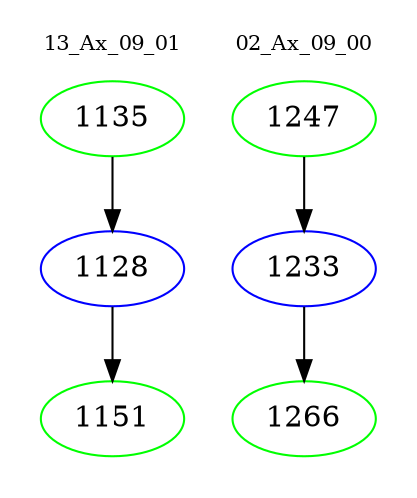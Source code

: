 digraph{
subgraph cluster_0 {
color = white
label = "13_Ax_09_01";
fontsize=10;
T0_1135 [label="1135", color="green"]
T0_1135 -> T0_1128 [color="black"]
T0_1128 [label="1128", color="blue"]
T0_1128 -> T0_1151 [color="black"]
T0_1151 [label="1151", color="green"]
}
subgraph cluster_1 {
color = white
label = "02_Ax_09_00";
fontsize=10;
T1_1247 [label="1247", color="green"]
T1_1247 -> T1_1233 [color="black"]
T1_1233 [label="1233", color="blue"]
T1_1233 -> T1_1266 [color="black"]
T1_1266 [label="1266", color="green"]
}
}
